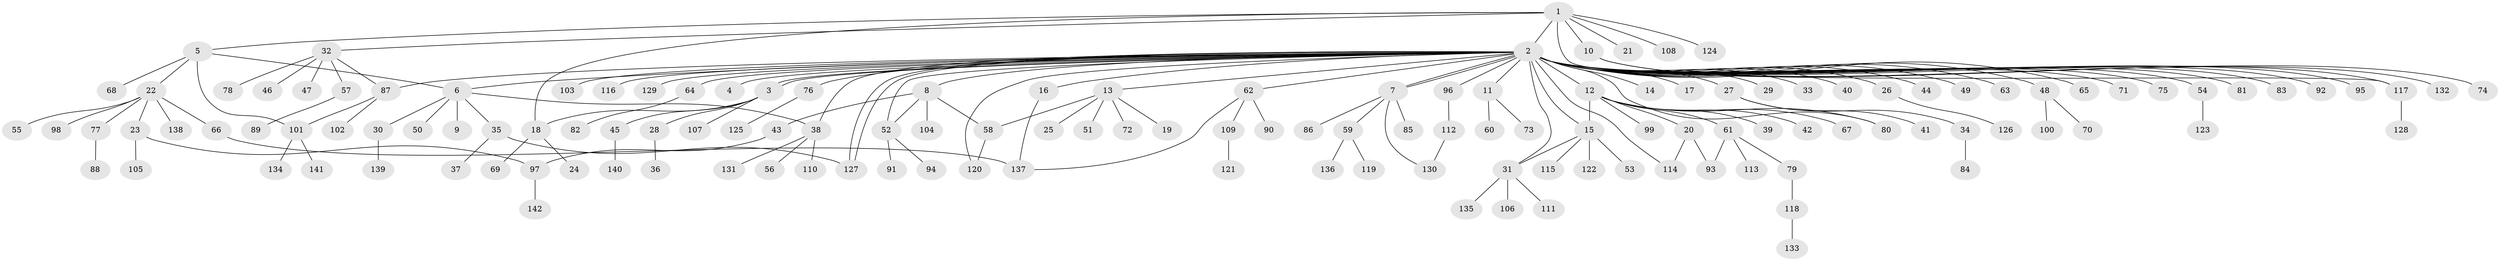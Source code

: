 // coarse degree distribution, {13: 0.009174311926605505, 48: 0.009174311926605505, 6: 0.01834862385321101, 1: 0.6330275229357798, 10: 0.009174311926605505, 5: 0.03669724770642202, 2: 0.13761467889908258, 8: 0.009174311926605505, 3: 0.09174311926605505, 4: 0.045871559633027525}
// Generated by graph-tools (version 1.1) at 2025/41/03/06/25 10:41:50]
// undirected, 142 vertices, 163 edges
graph export_dot {
graph [start="1"]
  node [color=gray90,style=filled];
  1;
  2;
  3;
  4;
  5;
  6;
  7;
  8;
  9;
  10;
  11;
  12;
  13;
  14;
  15;
  16;
  17;
  18;
  19;
  20;
  21;
  22;
  23;
  24;
  25;
  26;
  27;
  28;
  29;
  30;
  31;
  32;
  33;
  34;
  35;
  36;
  37;
  38;
  39;
  40;
  41;
  42;
  43;
  44;
  45;
  46;
  47;
  48;
  49;
  50;
  51;
  52;
  53;
  54;
  55;
  56;
  57;
  58;
  59;
  60;
  61;
  62;
  63;
  64;
  65;
  66;
  67;
  68;
  69;
  70;
  71;
  72;
  73;
  74;
  75;
  76;
  77;
  78;
  79;
  80;
  81;
  82;
  83;
  84;
  85;
  86;
  87;
  88;
  89;
  90;
  91;
  92;
  93;
  94;
  95;
  96;
  97;
  98;
  99;
  100;
  101;
  102;
  103;
  104;
  105;
  106;
  107;
  108;
  109;
  110;
  111;
  112;
  113;
  114;
  115;
  116;
  117;
  118;
  119;
  120;
  121;
  122;
  123;
  124;
  125;
  126;
  127;
  128;
  129;
  130;
  131;
  132;
  133;
  134;
  135;
  136;
  137;
  138;
  139;
  140;
  141;
  142;
  1 -- 2;
  1 -- 5;
  1 -- 10;
  1 -- 18;
  1 -- 21;
  1 -- 32;
  1 -- 108;
  1 -- 117;
  1 -- 124;
  2 -- 3;
  2 -- 3;
  2 -- 4;
  2 -- 6;
  2 -- 7;
  2 -- 7;
  2 -- 8;
  2 -- 11;
  2 -- 12;
  2 -- 13;
  2 -- 14;
  2 -- 15;
  2 -- 16;
  2 -- 17;
  2 -- 26;
  2 -- 27;
  2 -- 29;
  2 -- 31;
  2 -- 33;
  2 -- 38;
  2 -- 40;
  2 -- 44;
  2 -- 48;
  2 -- 49;
  2 -- 52;
  2 -- 54;
  2 -- 62;
  2 -- 63;
  2 -- 64;
  2 -- 65;
  2 -- 71;
  2 -- 75;
  2 -- 76;
  2 -- 80;
  2 -- 81;
  2 -- 83;
  2 -- 87;
  2 -- 92;
  2 -- 95;
  2 -- 96;
  2 -- 103;
  2 -- 114;
  2 -- 116;
  2 -- 117;
  2 -- 120;
  2 -- 127;
  2 -- 127;
  2 -- 129;
  3 -- 18;
  3 -- 28;
  3 -- 45;
  3 -- 107;
  5 -- 6;
  5 -- 22;
  5 -- 68;
  5 -- 101;
  6 -- 9;
  6 -- 30;
  6 -- 35;
  6 -- 38;
  6 -- 50;
  7 -- 59;
  7 -- 85;
  7 -- 86;
  7 -- 130;
  8 -- 43;
  8 -- 52;
  8 -- 58;
  8 -- 104;
  10 -- 74;
  10 -- 132;
  11 -- 60;
  11 -- 73;
  12 -- 15;
  12 -- 20;
  12 -- 39;
  12 -- 42;
  12 -- 61;
  12 -- 67;
  12 -- 80;
  12 -- 99;
  13 -- 19;
  13 -- 25;
  13 -- 51;
  13 -- 58;
  13 -- 72;
  15 -- 31;
  15 -- 53;
  15 -- 115;
  15 -- 122;
  16 -- 137;
  18 -- 24;
  18 -- 69;
  20 -- 93;
  20 -- 114;
  22 -- 23;
  22 -- 55;
  22 -- 66;
  22 -- 77;
  22 -- 98;
  22 -- 138;
  23 -- 97;
  23 -- 105;
  26 -- 126;
  27 -- 34;
  27 -- 41;
  28 -- 36;
  30 -- 139;
  31 -- 106;
  31 -- 111;
  31 -- 135;
  32 -- 46;
  32 -- 47;
  32 -- 57;
  32 -- 78;
  32 -- 87;
  34 -- 84;
  35 -- 37;
  35 -- 127;
  38 -- 56;
  38 -- 110;
  38 -- 131;
  43 -- 97;
  45 -- 140;
  48 -- 70;
  48 -- 100;
  52 -- 91;
  52 -- 94;
  54 -- 123;
  57 -- 89;
  58 -- 120;
  59 -- 119;
  59 -- 136;
  61 -- 79;
  61 -- 93;
  61 -- 113;
  62 -- 90;
  62 -- 109;
  62 -- 137;
  64 -- 82;
  66 -- 137;
  76 -- 125;
  77 -- 88;
  79 -- 118;
  87 -- 101;
  87 -- 102;
  96 -- 112;
  97 -- 142;
  101 -- 134;
  101 -- 141;
  109 -- 121;
  112 -- 130;
  117 -- 128;
  118 -- 133;
}
